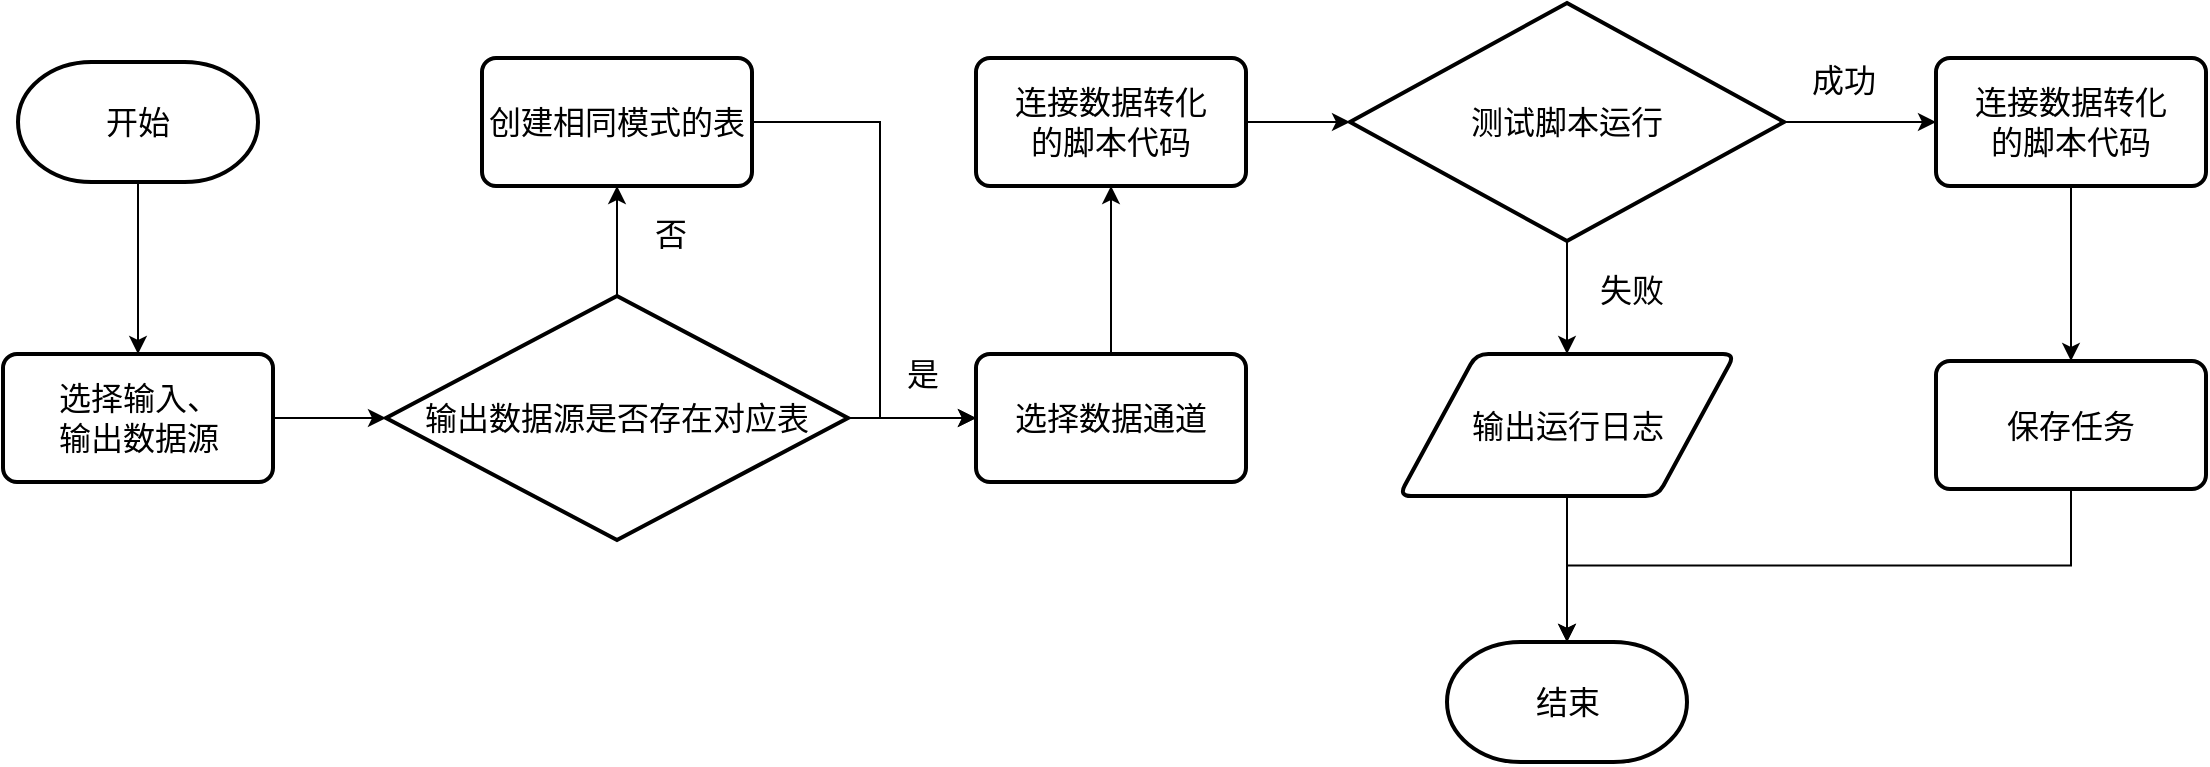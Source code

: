 <mxfile version="23.1.7" type="github">
  <diagram name="第 1 页" id="b1nleuxKnWnKqVBYl1kN">
    <mxGraphModel dx="1501" dy="639" grid="0" gridSize="10" guides="1" tooltips="1" connect="1" arrows="1" fold="1" page="0" pageScale="1" pageWidth="4681" pageHeight="3300" math="0" shadow="0">
      <root>
        <mxCell id="0" />
        <mxCell id="1" parent="0" />
        <mxCell id="h8fz8JRMKgL8PSqhsyeO-48" style="edgeStyle=orthogonalEdgeStyle;rounded=0;orthogonalLoop=1;jettySize=auto;html=1;exitX=0.5;exitY=1;exitDx=0;exitDy=0;exitPerimeter=0;" edge="1" parent="1" source="h8fz8JRMKgL8PSqhsyeO-2" target="h8fz8JRMKgL8PSqhsyeO-45">
          <mxGeometry relative="1" as="geometry" />
        </mxCell>
        <mxCell id="h8fz8JRMKgL8PSqhsyeO-2" value="&lt;font style=&quot;font-size: 16px;&quot;&gt;开始&lt;/font&gt;" style="strokeWidth=2;html=1;shape=mxgraph.flowchart.terminator;whiteSpace=wrap;" vertex="1" parent="1">
          <mxGeometry x="-13" y="177" width="120" height="60" as="geometry" />
        </mxCell>
        <mxCell id="h8fz8JRMKgL8PSqhsyeO-7" value="&lt;font style=&quot;font-size: 16px;&quot;&gt;结束&lt;/font&gt;" style="strokeWidth=2;html=1;shape=mxgraph.flowchart.terminator;whiteSpace=wrap;" vertex="1" parent="1">
          <mxGeometry x="701.5" y="467" width="120" height="60" as="geometry" />
        </mxCell>
        <mxCell id="h8fz8JRMKgL8PSqhsyeO-30" style="edgeStyle=orthogonalEdgeStyle;rounded=0;orthogonalLoop=1;jettySize=auto;html=1;exitX=1;exitY=0.5;exitDx=0;exitDy=0;exitPerimeter=0;entryX=0;entryY=0.5;entryDx=0;entryDy=0;" edge="1" parent="1" source="h8fz8JRMKgL8PSqhsyeO-15" target="h8fz8JRMKgL8PSqhsyeO-29">
          <mxGeometry relative="1" as="geometry" />
        </mxCell>
        <mxCell id="h8fz8JRMKgL8PSqhsyeO-34" style="edgeStyle=orthogonalEdgeStyle;rounded=0;orthogonalLoop=1;jettySize=auto;html=1;exitX=0.5;exitY=1;exitDx=0;exitDy=0;exitPerimeter=0;" edge="1" parent="1" source="h8fz8JRMKgL8PSqhsyeO-15" target="h8fz8JRMKgL8PSqhsyeO-32">
          <mxGeometry relative="1" as="geometry" />
        </mxCell>
        <mxCell id="h8fz8JRMKgL8PSqhsyeO-15" value="&lt;font style=&quot;font-size: 16px;&quot;&gt;测试脚本运行&lt;/font&gt;" style="strokeWidth=2;html=1;shape=mxgraph.flowchart.decision;whiteSpace=wrap;" vertex="1" parent="1">
          <mxGeometry x="653" y="147.47" width="217" height="119.06" as="geometry" />
        </mxCell>
        <mxCell id="h8fz8JRMKgL8PSqhsyeO-28" style="edgeStyle=orthogonalEdgeStyle;rounded=0;orthogonalLoop=1;jettySize=auto;html=1;exitX=1;exitY=0.5;exitDx=0;exitDy=0;" edge="1" parent="1" source="h8fz8JRMKgL8PSqhsyeO-26" target="h8fz8JRMKgL8PSqhsyeO-15">
          <mxGeometry relative="1" as="geometry" />
        </mxCell>
        <mxCell id="h8fz8JRMKgL8PSqhsyeO-26" value="&lt;span style=&quot;font-size: 16px;&quot;&gt;连接数据转化&lt;br&gt;的脚本代码&lt;/span&gt;" style="rounded=1;whiteSpace=wrap;html=1;absoluteArcSize=1;arcSize=14;strokeWidth=2;" vertex="1" parent="1">
          <mxGeometry x="466" y="175" width="135" height="64" as="geometry" />
        </mxCell>
        <mxCell id="h8fz8JRMKgL8PSqhsyeO-38" style="edgeStyle=orthogonalEdgeStyle;rounded=0;orthogonalLoop=1;jettySize=auto;html=1;exitX=0.5;exitY=1;exitDx=0;exitDy=0;" edge="1" parent="1" source="h8fz8JRMKgL8PSqhsyeO-29" target="h8fz8JRMKgL8PSqhsyeO-37">
          <mxGeometry relative="1" as="geometry" />
        </mxCell>
        <mxCell id="h8fz8JRMKgL8PSqhsyeO-29" value="&lt;span style=&quot;font-size: 16px;&quot;&gt;连接数据转化&lt;br&gt;的脚本代码&lt;/span&gt;" style="rounded=1;whiteSpace=wrap;html=1;absoluteArcSize=1;arcSize=14;strokeWidth=2;" vertex="1" parent="1">
          <mxGeometry x="946" y="175" width="135" height="64" as="geometry" />
        </mxCell>
        <mxCell id="h8fz8JRMKgL8PSqhsyeO-31" value="&lt;font style=&quot;font-size: 16px;&quot;&gt;成功&lt;/font&gt;" style="text;html=1;align=center;verticalAlign=middle;whiteSpace=wrap;rounded=0;" vertex="1" parent="1">
          <mxGeometry x="870" y="171" width="60" height="30" as="geometry" />
        </mxCell>
        <mxCell id="h8fz8JRMKgL8PSqhsyeO-36" style="edgeStyle=orthogonalEdgeStyle;rounded=0;orthogonalLoop=1;jettySize=auto;html=1;exitX=0.5;exitY=1;exitDx=0;exitDy=0;" edge="1" parent="1" source="h8fz8JRMKgL8PSqhsyeO-32" target="h8fz8JRMKgL8PSqhsyeO-7">
          <mxGeometry relative="1" as="geometry" />
        </mxCell>
        <mxCell id="h8fz8JRMKgL8PSqhsyeO-32" value="&lt;span style=&quot;font-size: 16px;&quot;&gt;输出运行日志&lt;/span&gt;" style="shape=parallelogram;html=1;strokeWidth=2;perimeter=parallelogramPerimeter;whiteSpace=wrap;rounded=1;arcSize=12;size=0.23;" vertex="1" parent="1">
          <mxGeometry x="677.5" y="323" width="168" height="71" as="geometry" />
        </mxCell>
        <mxCell id="h8fz8JRMKgL8PSqhsyeO-35" value="&lt;font style=&quot;font-size: 16px;&quot;&gt;失败&lt;/font&gt;" style="text;html=1;align=center;verticalAlign=middle;whiteSpace=wrap;rounded=0;" vertex="1" parent="1">
          <mxGeometry x="764" y="276" width="60" height="30" as="geometry" />
        </mxCell>
        <mxCell id="h8fz8JRMKgL8PSqhsyeO-37" value="&lt;span style=&quot;font-size: 16px;&quot;&gt;保存任务&lt;/span&gt;" style="rounded=1;whiteSpace=wrap;html=1;absoluteArcSize=1;arcSize=14;strokeWidth=2;" vertex="1" parent="1">
          <mxGeometry x="946" y="326.5" width="135" height="64" as="geometry" />
        </mxCell>
        <mxCell id="h8fz8JRMKgL8PSqhsyeO-43" style="edgeStyle=orthogonalEdgeStyle;rounded=0;orthogonalLoop=1;jettySize=auto;html=1;exitX=0.5;exitY=0;exitDx=0;exitDy=0;entryX=0.5;entryY=1;entryDx=0;entryDy=0;" edge="1" parent="1" source="h8fz8JRMKgL8PSqhsyeO-39" target="h8fz8JRMKgL8PSqhsyeO-26">
          <mxGeometry relative="1" as="geometry" />
        </mxCell>
        <mxCell id="h8fz8JRMKgL8PSqhsyeO-39" value="&lt;span style=&quot;font-size: 16px;&quot;&gt;选择数据通道&lt;/span&gt;" style="rounded=1;whiteSpace=wrap;html=1;absoluteArcSize=1;arcSize=14;strokeWidth=2;" vertex="1" parent="1">
          <mxGeometry x="466" y="323" width="135" height="64" as="geometry" />
        </mxCell>
        <mxCell id="h8fz8JRMKgL8PSqhsyeO-44" style="edgeStyle=orthogonalEdgeStyle;rounded=0;orthogonalLoop=1;jettySize=auto;html=1;exitX=0.5;exitY=1;exitDx=0;exitDy=0;entryX=0.5;entryY=0;entryDx=0;entryDy=0;entryPerimeter=0;" edge="1" parent="1" source="h8fz8JRMKgL8PSqhsyeO-37" target="h8fz8JRMKgL8PSqhsyeO-7">
          <mxGeometry relative="1" as="geometry" />
        </mxCell>
        <mxCell id="h8fz8JRMKgL8PSqhsyeO-49" style="edgeStyle=orthogonalEdgeStyle;rounded=0;orthogonalLoop=1;jettySize=auto;html=1;exitX=1;exitY=0.5;exitDx=0;exitDy=0;" edge="1" parent="1" source="h8fz8JRMKgL8PSqhsyeO-45" target="h8fz8JRMKgL8PSqhsyeO-46">
          <mxGeometry relative="1" as="geometry" />
        </mxCell>
        <mxCell id="h8fz8JRMKgL8PSqhsyeO-45" value="&lt;font style=&quot;font-size: 16px;&quot;&gt;选择输入、&lt;br&gt;输出数据源&lt;/font&gt;" style="rounded=1;whiteSpace=wrap;html=1;absoluteArcSize=1;arcSize=14;strokeWidth=2;" vertex="1" parent="1">
          <mxGeometry x="-20.5" y="323" width="135" height="64" as="geometry" />
        </mxCell>
        <mxCell id="h8fz8JRMKgL8PSqhsyeO-50" style="edgeStyle=orthogonalEdgeStyle;rounded=0;orthogonalLoop=1;jettySize=auto;html=1;exitX=1;exitY=0.5;exitDx=0;exitDy=0;exitPerimeter=0;entryX=0;entryY=0.5;entryDx=0;entryDy=0;" edge="1" parent="1" source="h8fz8JRMKgL8PSqhsyeO-46" target="h8fz8JRMKgL8PSqhsyeO-39">
          <mxGeometry relative="1" as="geometry" />
        </mxCell>
        <mxCell id="h8fz8JRMKgL8PSqhsyeO-51" value="&lt;font style=&quot;font-size: 16px;&quot;&gt;是&lt;/font&gt;" style="edgeLabel;html=1;align=center;verticalAlign=middle;resizable=0;points=[];" vertex="1" connectable="0" parent="h8fz8JRMKgL8PSqhsyeO-50">
          <mxGeometry x="0.013" y="1" relative="1" as="geometry">
            <mxPoint x="4" y="-21" as="offset" />
          </mxGeometry>
        </mxCell>
        <mxCell id="h8fz8JRMKgL8PSqhsyeO-53" style="edgeStyle=orthogonalEdgeStyle;rounded=0;orthogonalLoop=1;jettySize=auto;html=1;exitX=0.5;exitY=0;exitDx=0;exitDy=0;exitPerimeter=0;" edge="1" parent="1" source="h8fz8JRMKgL8PSqhsyeO-46" target="h8fz8JRMKgL8PSqhsyeO-52">
          <mxGeometry relative="1" as="geometry" />
        </mxCell>
        <mxCell id="h8fz8JRMKgL8PSqhsyeO-46" value="&lt;font style=&quot;font-size: 16px;&quot;&gt;输出数据源是否存在对应表&lt;/font&gt;" style="strokeWidth=2;html=1;shape=mxgraph.flowchart.decision;whiteSpace=wrap;" vertex="1" parent="1">
          <mxGeometry x="171" y="294" width="231" height="122" as="geometry" />
        </mxCell>
        <mxCell id="h8fz8JRMKgL8PSqhsyeO-56" style="edgeStyle=orthogonalEdgeStyle;rounded=0;orthogonalLoop=1;jettySize=auto;html=1;exitX=1;exitY=0.5;exitDx=0;exitDy=0;entryX=0;entryY=0.5;entryDx=0;entryDy=0;" edge="1" parent="1" source="h8fz8JRMKgL8PSqhsyeO-52" target="h8fz8JRMKgL8PSqhsyeO-39">
          <mxGeometry relative="1" as="geometry">
            <Array as="points">
              <mxPoint x="418" y="207" />
              <mxPoint x="418" y="355" />
            </Array>
          </mxGeometry>
        </mxCell>
        <mxCell id="h8fz8JRMKgL8PSqhsyeO-52" value="&lt;span style=&quot;font-size: 16px;&quot;&gt;创建相同模式的表&lt;/span&gt;" style="rounded=1;whiteSpace=wrap;html=1;absoluteArcSize=1;arcSize=14;strokeWidth=2;" vertex="1" parent="1">
          <mxGeometry x="219" y="175" width="135" height="64" as="geometry" />
        </mxCell>
        <mxCell id="h8fz8JRMKgL8PSqhsyeO-54" value="&lt;font style=&quot;font-size: 16px;&quot;&gt;否&lt;/font&gt;" style="edgeLabel;html=1;align=center;verticalAlign=middle;resizable=0;points=[];" vertex="1" connectable="0" parent="1">
          <mxGeometry x="381.998" y="306" as="geometry">
            <mxPoint x="-69" y="-43" as="offset" />
          </mxGeometry>
        </mxCell>
      </root>
    </mxGraphModel>
  </diagram>
</mxfile>
